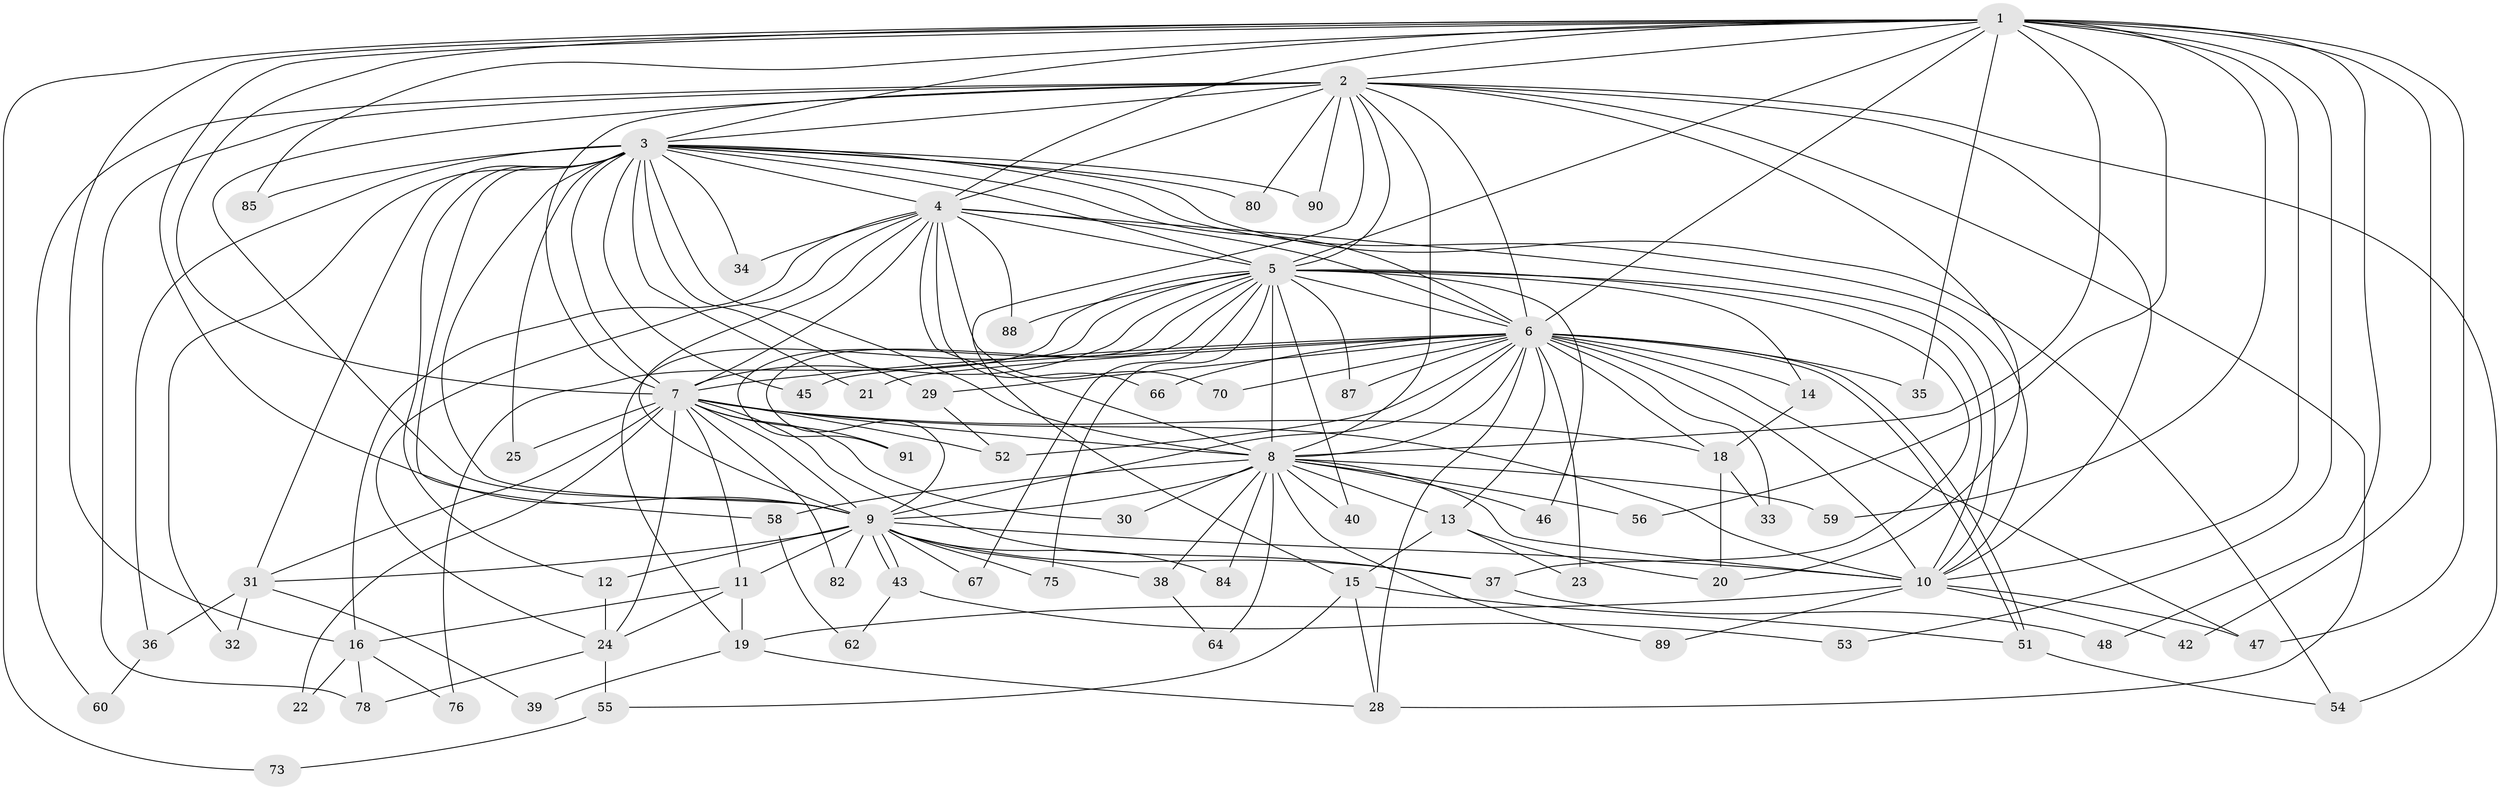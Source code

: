 // original degree distribution, {19: 0.021739130434782608, 24: 0.021739130434782608, 16: 0.010869565217391304, 20: 0.021739130434782608, 27: 0.010869565217391304, 21: 0.010869565217391304, 14: 0.010869565217391304, 5: 0.06521739130434782, 3: 0.17391304347826086, 6: 0.021739130434782608, 2: 0.5869565217391305, 4: 0.043478260869565216}
// Generated by graph-tools (version 1.1) at 2025/11/02/27/25 16:11:02]
// undirected, 70 vertices, 180 edges
graph export_dot {
graph [start="1"]
  node [color=gray90,style=filled];
  1 [super="+77"];
  2 [super="+17"];
  3 [super="+71"];
  4 [super="+26"];
  5 [super="+74"];
  6 [super="+57"];
  7 [super="+68"];
  8 [super="+65"];
  9 [super="+44"];
  10 [super="+69"];
  11 [super="+61"];
  12;
  13;
  14;
  15 [super="+72"];
  16 [super="+27"];
  18;
  19 [super="+92"];
  20 [super="+63"];
  21;
  22;
  23;
  24 [super="+50"];
  25;
  28;
  29 [super="+79"];
  30;
  31 [super="+83"];
  32;
  33 [super="+41"];
  34;
  35;
  36;
  37 [super="+49"];
  38;
  39;
  40;
  42;
  43;
  45;
  46;
  47;
  48;
  51;
  52;
  53;
  54 [super="+81"];
  55;
  56;
  58;
  59;
  60;
  62;
  64;
  66;
  67;
  70;
  73;
  75;
  76;
  78 [super="+86"];
  80;
  82;
  84;
  85;
  87;
  88;
  89;
  90;
  91;
  1 -- 2;
  1 -- 3;
  1 -- 4;
  1 -- 5;
  1 -- 6;
  1 -- 7;
  1 -- 8;
  1 -- 9;
  1 -- 10;
  1 -- 35;
  1 -- 42;
  1 -- 48;
  1 -- 53;
  1 -- 56;
  1 -- 59;
  1 -- 73;
  1 -- 85;
  1 -- 47;
  1 -- 16;
  2 -- 3;
  2 -- 4;
  2 -- 5;
  2 -- 6;
  2 -- 7;
  2 -- 8;
  2 -- 9 [weight=2];
  2 -- 10;
  2 -- 15;
  2 -- 20;
  2 -- 28;
  2 -- 60;
  2 -- 78;
  2 -- 90;
  2 -- 80;
  2 -- 54;
  3 -- 4;
  3 -- 5;
  3 -- 6;
  3 -- 7;
  3 -- 8;
  3 -- 9 [weight=2];
  3 -- 10;
  3 -- 12;
  3 -- 21;
  3 -- 25;
  3 -- 29;
  3 -- 31;
  3 -- 32;
  3 -- 34;
  3 -- 36;
  3 -- 45;
  3 -- 54;
  3 -- 58;
  3 -- 80;
  3 -- 85;
  3 -- 90;
  4 -- 5;
  4 -- 6;
  4 -- 7;
  4 -- 8;
  4 -- 9 [weight=2];
  4 -- 10;
  4 -- 16;
  4 -- 34;
  4 -- 66;
  4 -- 70;
  4 -- 88;
  4 -- 24;
  5 -- 6;
  5 -- 7;
  5 -- 8;
  5 -- 9;
  5 -- 10;
  5 -- 14;
  5 -- 37;
  5 -- 40;
  5 -- 46;
  5 -- 67;
  5 -- 75;
  5 -- 76;
  5 -- 87;
  5 -- 88;
  5 -- 91;
  5 -- 19;
  6 -- 7;
  6 -- 8;
  6 -- 9;
  6 -- 10;
  6 -- 13;
  6 -- 14;
  6 -- 18;
  6 -- 21;
  6 -- 23;
  6 -- 29;
  6 -- 33 [weight=2];
  6 -- 35;
  6 -- 45;
  6 -- 47;
  6 -- 51;
  6 -- 51;
  6 -- 52;
  6 -- 66;
  6 -- 70;
  6 -- 87;
  6 -- 28;
  7 -- 8;
  7 -- 9;
  7 -- 10 [weight=2];
  7 -- 11;
  7 -- 22;
  7 -- 24;
  7 -- 25;
  7 -- 30;
  7 -- 31;
  7 -- 37;
  7 -- 52;
  7 -- 82;
  7 -- 91;
  7 -- 18;
  8 -- 9 [weight=2];
  8 -- 10;
  8 -- 13;
  8 -- 30;
  8 -- 38;
  8 -- 40;
  8 -- 46;
  8 -- 56;
  8 -- 58;
  8 -- 59;
  8 -- 64;
  8 -- 84;
  8 -- 89;
  9 -- 10;
  9 -- 11;
  9 -- 12;
  9 -- 38;
  9 -- 43;
  9 -- 43;
  9 -- 67;
  9 -- 75;
  9 -- 82;
  9 -- 84;
  9 -- 31;
  9 -- 37;
  10 -- 19;
  10 -- 42;
  10 -- 47;
  10 -- 89;
  11 -- 16;
  11 -- 19;
  11 -- 24;
  12 -- 24;
  13 -- 15;
  13 -- 23;
  13 -- 20;
  14 -- 18;
  15 -- 28;
  15 -- 55;
  15 -- 51;
  16 -- 22;
  16 -- 76;
  16 -- 78;
  18 -- 20;
  18 -- 33;
  19 -- 39;
  19 -- 28;
  24 -- 55;
  24 -- 78;
  29 -- 52;
  31 -- 32;
  31 -- 36;
  31 -- 39;
  36 -- 60;
  37 -- 48;
  38 -- 64;
  43 -- 53;
  43 -- 62;
  51 -- 54;
  55 -- 73;
  58 -- 62;
}
